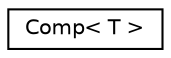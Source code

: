 digraph "Graphical Class Hierarchy"
{
  edge [fontname="Helvetica",fontsize="10",labelfontname="Helvetica",labelfontsize="10"];
  node [fontname="Helvetica",fontsize="10",shape=record];
  rankdir="LR";
  Node0 [label="Comp\< T \>",height=0.2,width=0.4,color="black", fillcolor="white", style="filled",URL="$struct_comp.html"];
}
